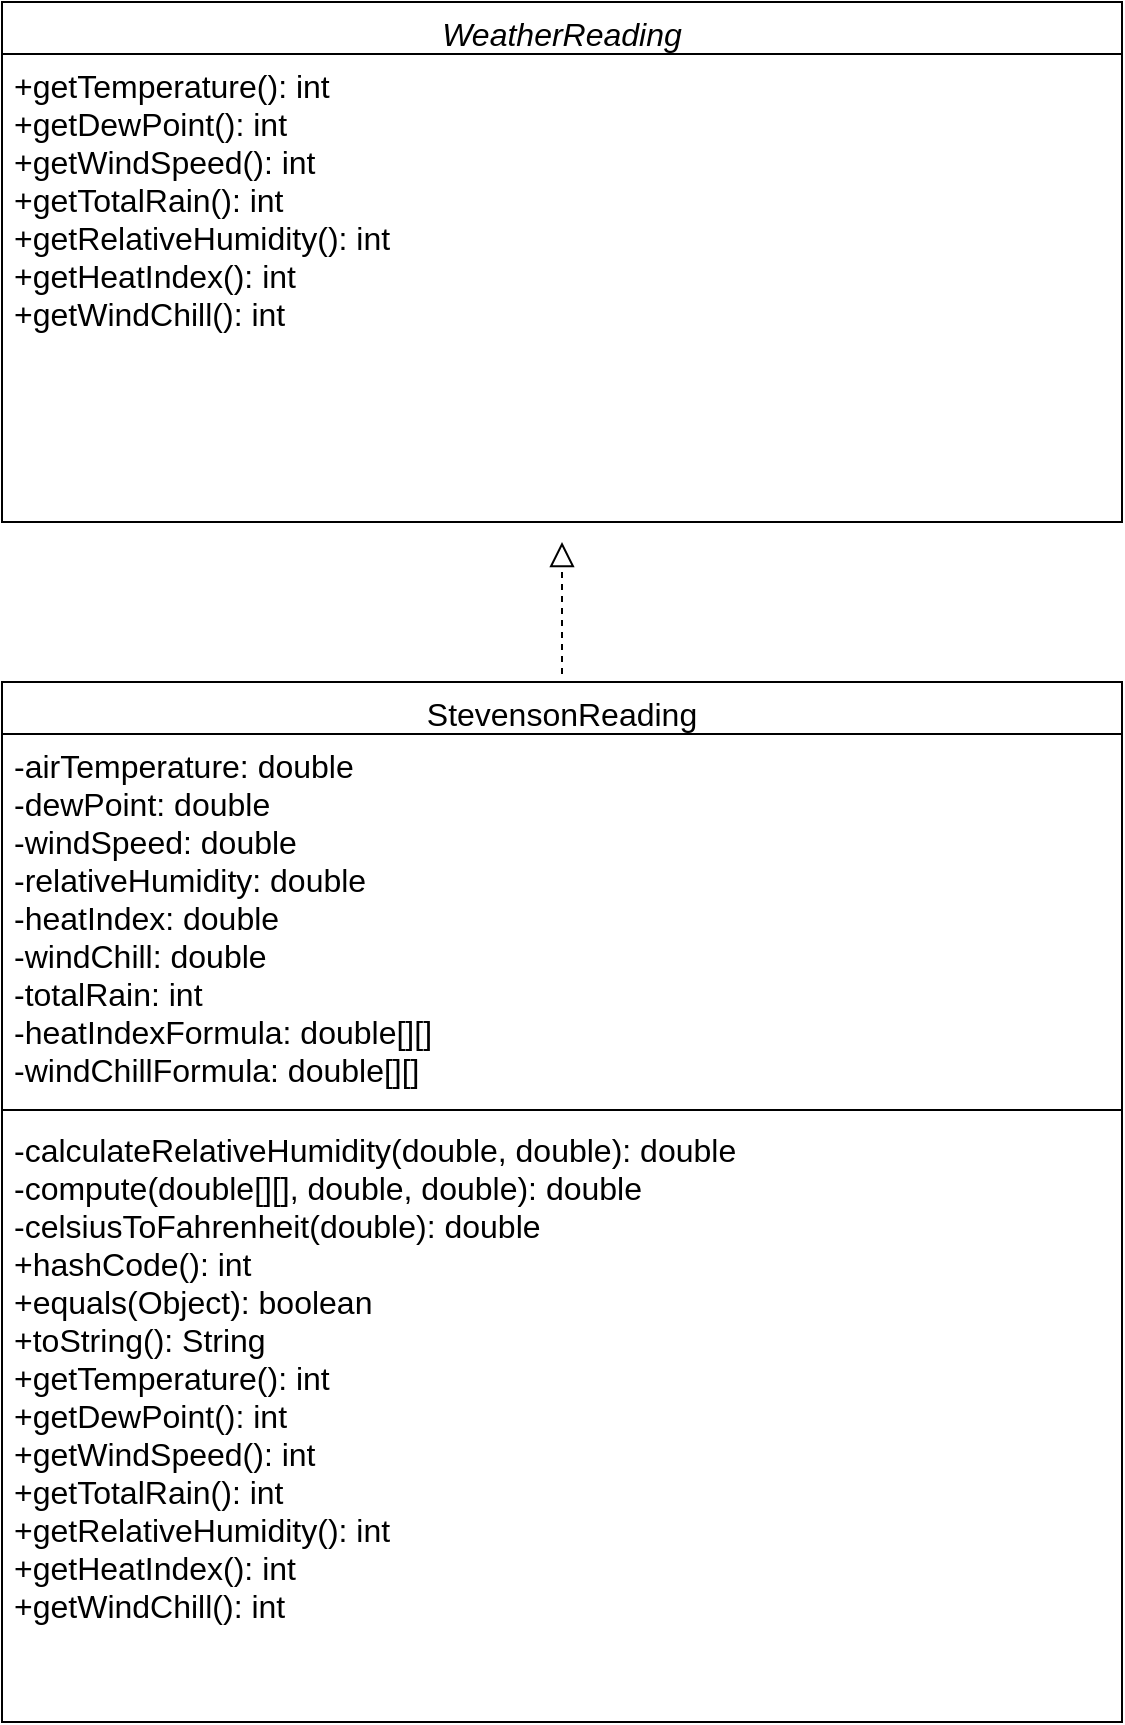 <mxfile version="15.2.7" type="device"><diagram id="C5RBs43oDa-KdzZeNtuy" name="Page-1"><mxGraphModel dx="1038" dy="579" grid="1" gridSize="10" guides="1" tooltips="1" connect="1" arrows="1" fold="1" page="1" pageScale="1" pageWidth="827" pageHeight="1169" math="0" shadow="0"><root><mxCell id="WIyWlLk6GJQsqaUBKTNV-0"/><mxCell id="WIyWlLk6GJQsqaUBKTNV-1" parent="WIyWlLk6GJQsqaUBKTNV-0"/><mxCell id="zkfFHV4jXpPFQw0GAbJ--0" value="StevensonReading" style="swimlane;fontStyle=0;align=center;verticalAlign=top;childLayout=stackLayout;horizontal=1;startSize=26;horizontalStack=0;resizeParent=1;resizeLast=0;collapsible=1;marginBottom=0;rounded=0;shadow=0;strokeWidth=1;fontSize=16;" parent="WIyWlLk6GJQsqaUBKTNV-1" vertex="1"><mxGeometry x="80" y="360" width="560" height="520" as="geometry"><mxRectangle x="230" y="140" width="160" height="26" as="alternateBounds"/></mxGeometry></mxCell><mxCell id="zkfFHV4jXpPFQw0GAbJ--3" value="-airTemperature: double &#10;-dewPoint: double &#10;-windSpeed: double &#10;-relativeHumidity: double &#10;-heatIndex: double &#10;-windChill: double &#10;-totalRain: int&#10;-heatIndexFormula: double[][]&#10;-windChillFormula: double[][]" style="text;align=left;verticalAlign=top;spacingLeft=4;spacingRight=4;overflow=hidden;rotatable=0;points=[[0,0.5],[1,0.5]];portConstraint=eastwest;rounded=0;shadow=0;html=0;fontSize=16;" parent="zkfFHV4jXpPFQw0GAbJ--0" vertex="1"><mxGeometry y="26" width="560" height="184" as="geometry"/></mxCell><mxCell id="zkfFHV4jXpPFQw0GAbJ--4" value="" style="line;html=1;strokeWidth=1;align=left;verticalAlign=middle;spacingTop=-1;spacingLeft=3;spacingRight=3;rotatable=0;labelPosition=right;points=[];portConstraint=eastwest;" parent="zkfFHV4jXpPFQw0GAbJ--0" vertex="1"><mxGeometry y="210" width="560" height="8" as="geometry"/></mxCell><mxCell id="zkfFHV4jXpPFQw0GAbJ--5" value="-calculateRelativeHumidity(double, double): double&#10;-compute(double[][], double, double): double&#10;-celsiusToFahrenheit(double): double&#10;+hashCode(): int&#10;+equals(Object): boolean&#10;+toString(): String&#10;+getTemperature(): int&#10;+getDewPoint(): int&#10;+getWindSpeed(): int&#10;+getTotalRain(): int&#10;+getRelativeHumidity(): int&#10;+getHeatIndex(): int&#10;+getWindChill(): int" style="text;align=left;verticalAlign=top;spacingLeft=4;spacingRight=4;overflow=hidden;rotatable=0;points=[[0,0.5],[1,0.5]];portConstraint=eastwest;fontSize=16;" parent="zkfFHV4jXpPFQw0GAbJ--0" vertex="1"><mxGeometry y="218" width="560" height="262" as="geometry"/></mxCell><mxCell id="zkfFHV4jXpPFQw0GAbJ--6" value="WeatherReading" style="swimlane;fontStyle=2;align=center;verticalAlign=top;childLayout=stackLayout;horizontal=1;startSize=26;horizontalStack=0;resizeParent=1;resizeLast=0;collapsible=1;marginBottom=0;rounded=0;shadow=0;strokeWidth=1;fontSize=16;" parent="WIyWlLk6GJQsqaUBKTNV-1" vertex="1"><mxGeometry x="80" y="20" width="560" height="260" as="geometry"><mxRectangle x="130" y="380" width="160" height="26" as="alternateBounds"/></mxGeometry></mxCell><mxCell id="zkfFHV4jXpPFQw0GAbJ--11" value="+getTemperature(): int&#10;+getDewPoint(): int&#10;+getWindSpeed(): int&#10;+getTotalRain(): int&#10;+getRelativeHumidity(): int&#10;+getHeatIndex(): int&#10;+getWindChill(): int" style="text;align=left;verticalAlign=top;spacingLeft=4;spacingRight=4;overflow=hidden;rotatable=0;points=[[0,0.5],[1,0.5]];portConstraint=eastwest;fontSize=16;" parent="zkfFHV4jXpPFQw0GAbJ--6" vertex="1"><mxGeometry y="26" width="560" height="174" as="geometry"/></mxCell><mxCell id="zkfFHV4jXpPFQw0GAbJ--16" value="" style="endArrow=block;endSize=10;endFill=0;shadow=0;strokeWidth=1;rounded=0;edgeStyle=elbowEdgeStyle;elbow=vertical;dashed=1;" parent="WIyWlLk6GJQsqaUBKTNV-1" edge="1"><mxGeometry width="160" relative="1" as="geometry"><mxPoint x="360" y="356" as="sourcePoint"/><mxPoint x="360" y="290" as="targetPoint"/><Array as="points"><mxPoint x="340" y="350"/><mxPoint x="300" y="309"/></Array></mxGeometry></mxCell></root></mxGraphModel></diagram></mxfile>